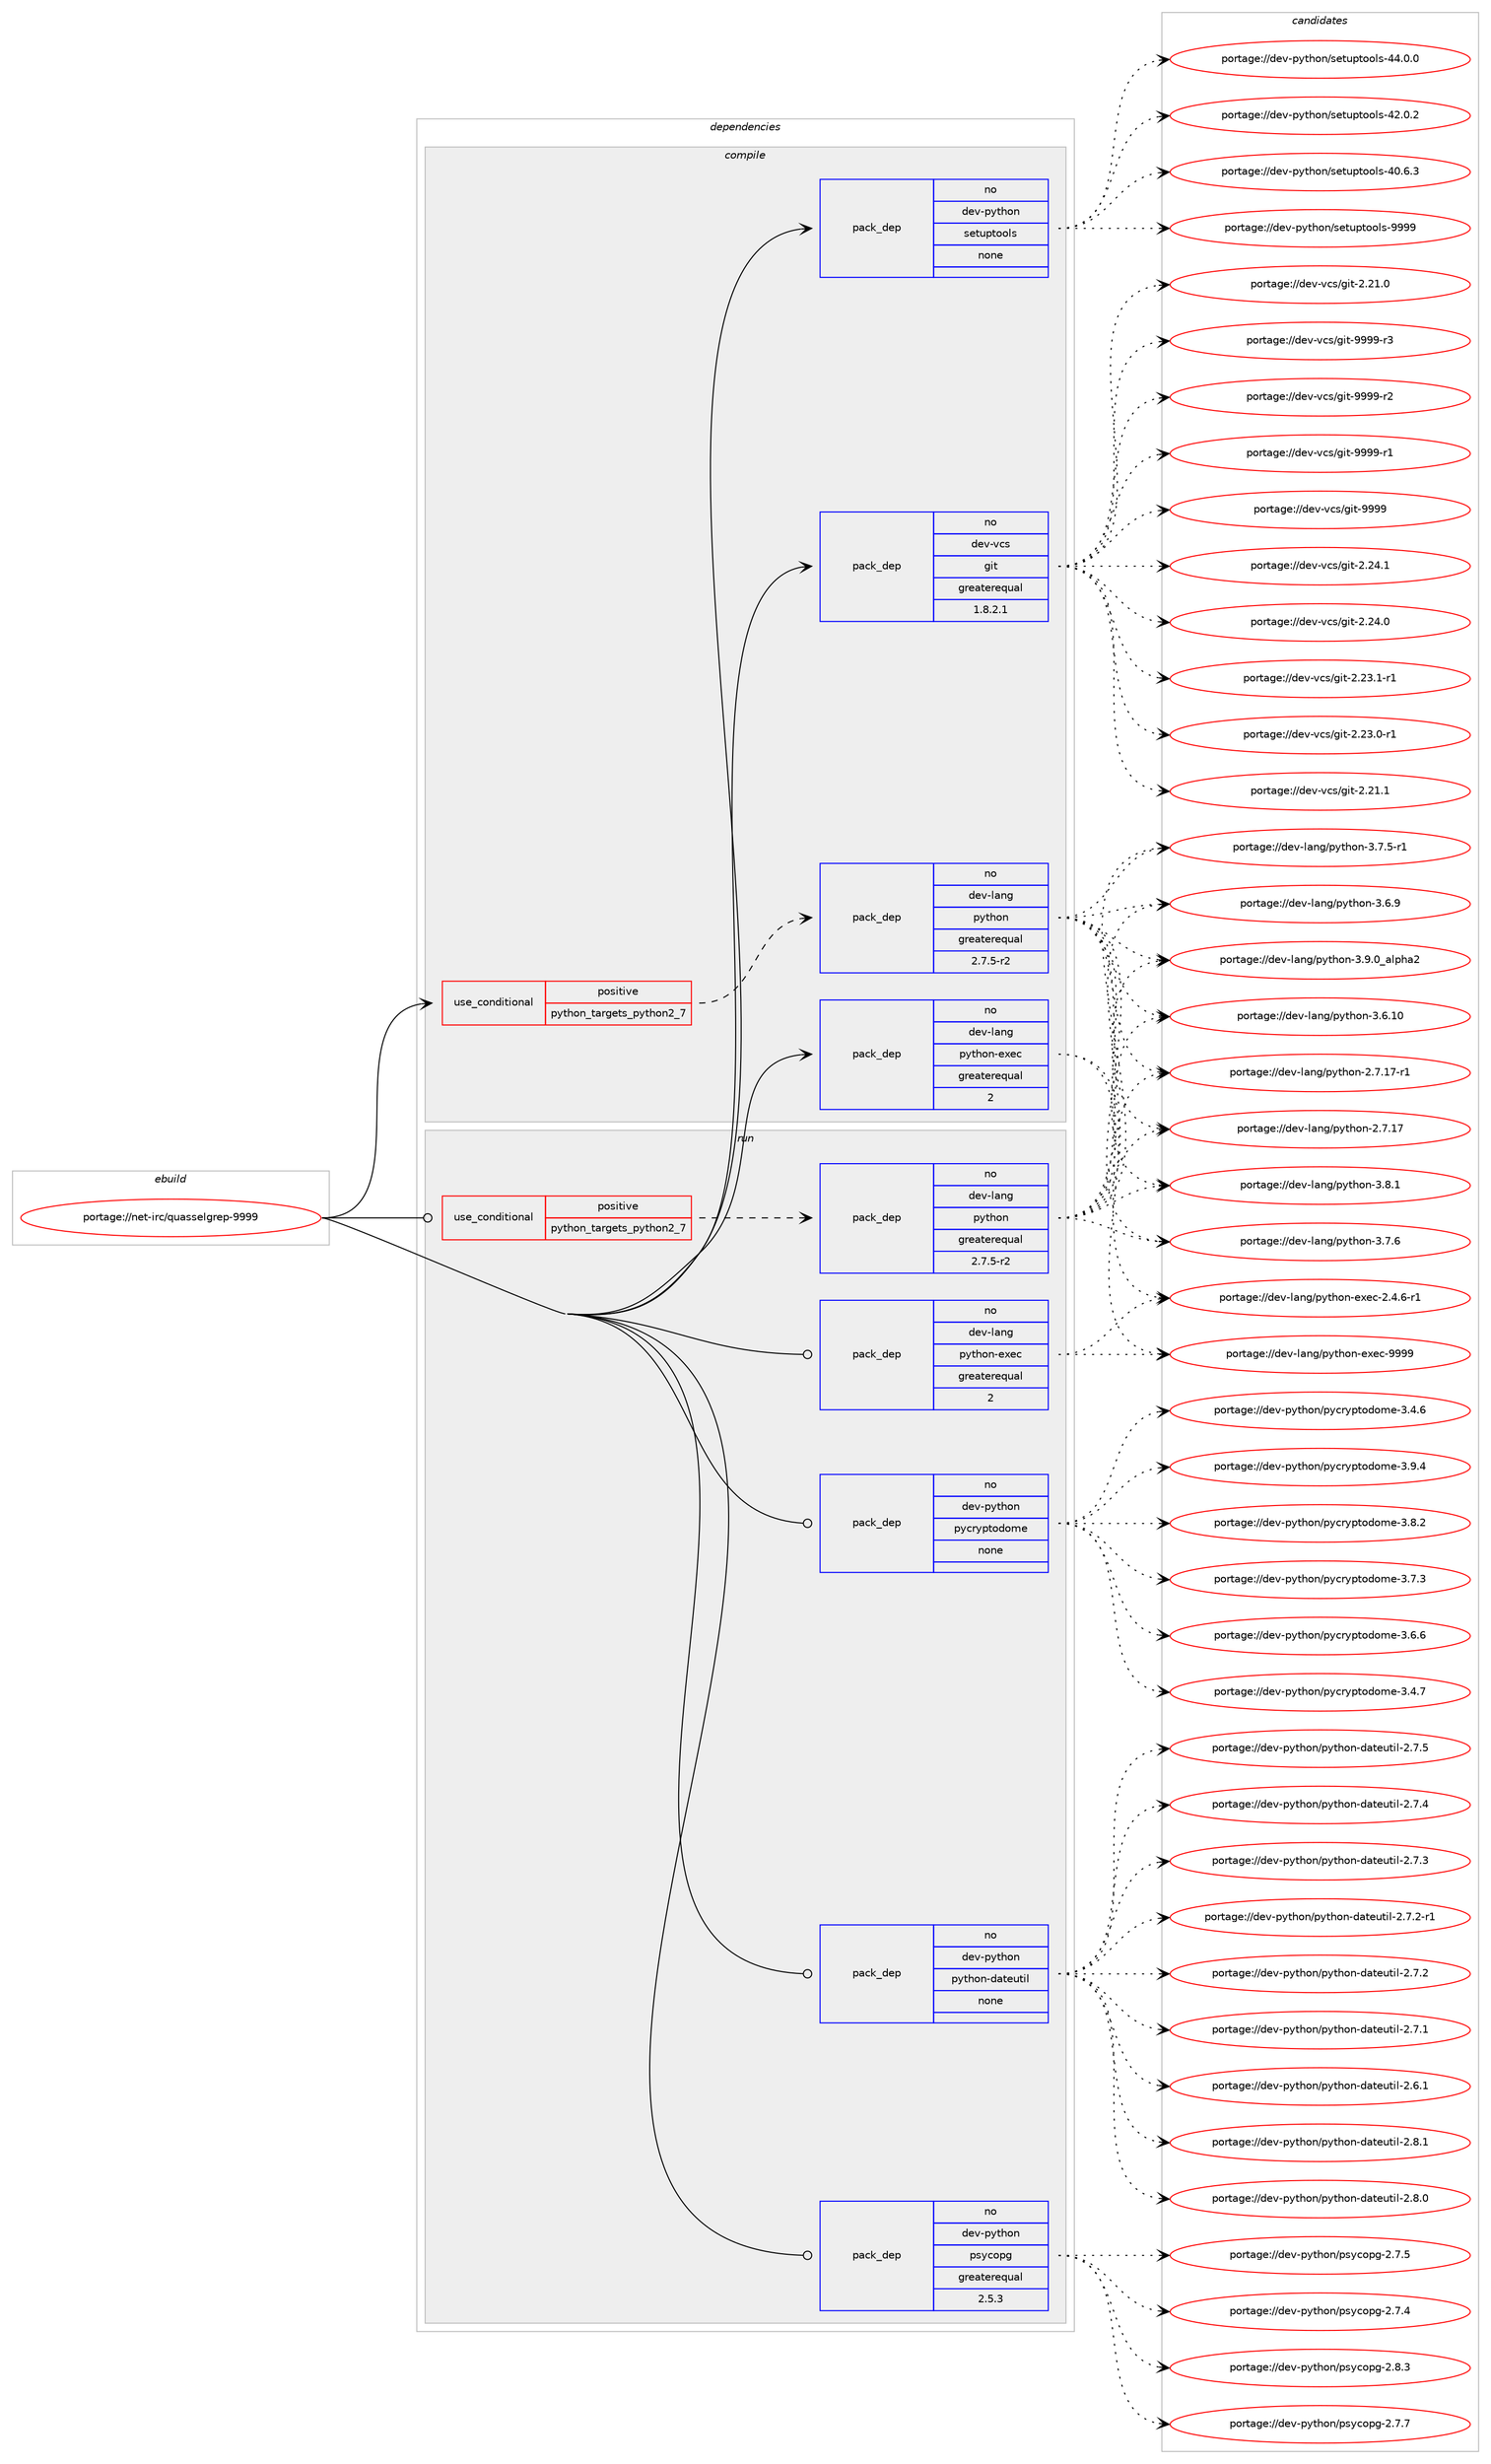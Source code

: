 digraph prolog {

# *************
# Graph options
# *************

newrank=true;
concentrate=true;
compound=true;
graph [rankdir=LR,fontname=Helvetica,fontsize=10,ranksep=1.5];#, ranksep=2.5, nodesep=0.2];
edge  [arrowhead=vee];
node  [fontname=Helvetica,fontsize=10];

# **********
# The ebuild
# **********

subgraph cluster_leftcol {
color=gray;
rank=same;
label=<<i>ebuild</i>>;
id [label="portage://net-irc/quasselgrep-9999", color=red, width=4, href="../net-irc/quasselgrep-9999.svg"];
}

# ****************
# The dependencies
# ****************

subgraph cluster_midcol {
color=gray;
label=<<i>dependencies</i>>;
subgraph cluster_compile {
fillcolor="#eeeeee";
style=filled;
label=<<i>compile</i>>;
subgraph cond31244 {
dependency150422 [label=<<TABLE BORDER="0" CELLBORDER="1" CELLSPACING="0" CELLPADDING="4"><TR><TD ROWSPAN="3" CELLPADDING="10">use_conditional</TD></TR><TR><TD>positive</TD></TR><TR><TD>python_targets_python2_7</TD></TR></TABLE>>, shape=none, color=red];
subgraph pack116731 {
dependency150423 [label=<<TABLE BORDER="0" CELLBORDER="1" CELLSPACING="0" CELLPADDING="4" WIDTH="220"><TR><TD ROWSPAN="6" CELLPADDING="30">pack_dep</TD></TR><TR><TD WIDTH="110">no</TD></TR><TR><TD>dev-lang</TD></TR><TR><TD>python</TD></TR><TR><TD>greaterequal</TD></TR><TR><TD>2.7.5-r2</TD></TR></TABLE>>, shape=none, color=blue];
}
dependency150422:e -> dependency150423:w [weight=20,style="dashed",arrowhead="vee"];
}
id:e -> dependency150422:w [weight=20,style="solid",arrowhead="vee"];
subgraph pack116732 {
dependency150424 [label=<<TABLE BORDER="0" CELLBORDER="1" CELLSPACING="0" CELLPADDING="4" WIDTH="220"><TR><TD ROWSPAN="6" CELLPADDING="30">pack_dep</TD></TR><TR><TD WIDTH="110">no</TD></TR><TR><TD>dev-lang</TD></TR><TR><TD>python-exec</TD></TR><TR><TD>greaterequal</TD></TR><TR><TD>2</TD></TR></TABLE>>, shape=none, color=blue];
}
id:e -> dependency150424:w [weight=20,style="solid",arrowhead="vee"];
subgraph pack116733 {
dependency150425 [label=<<TABLE BORDER="0" CELLBORDER="1" CELLSPACING="0" CELLPADDING="4" WIDTH="220"><TR><TD ROWSPAN="6" CELLPADDING="30">pack_dep</TD></TR><TR><TD WIDTH="110">no</TD></TR><TR><TD>dev-python</TD></TR><TR><TD>setuptools</TD></TR><TR><TD>none</TD></TR><TR><TD></TD></TR></TABLE>>, shape=none, color=blue];
}
id:e -> dependency150425:w [weight=20,style="solid",arrowhead="vee"];
subgraph pack116734 {
dependency150426 [label=<<TABLE BORDER="0" CELLBORDER="1" CELLSPACING="0" CELLPADDING="4" WIDTH="220"><TR><TD ROWSPAN="6" CELLPADDING="30">pack_dep</TD></TR><TR><TD WIDTH="110">no</TD></TR><TR><TD>dev-vcs</TD></TR><TR><TD>git</TD></TR><TR><TD>greaterequal</TD></TR><TR><TD>1.8.2.1</TD></TR></TABLE>>, shape=none, color=blue];
}
id:e -> dependency150426:w [weight=20,style="solid",arrowhead="vee"];
}
subgraph cluster_compileandrun {
fillcolor="#eeeeee";
style=filled;
label=<<i>compile and run</i>>;
}
subgraph cluster_run {
fillcolor="#eeeeee";
style=filled;
label=<<i>run</i>>;
subgraph cond31245 {
dependency150427 [label=<<TABLE BORDER="0" CELLBORDER="1" CELLSPACING="0" CELLPADDING="4"><TR><TD ROWSPAN="3" CELLPADDING="10">use_conditional</TD></TR><TR><TD>positive</TD></TR><TR><TD>python_targets_python2_7</TD></TR></TABLE>>, shape=none, color=red];
subgraph pack116735 {
dependency150428 [label=<<TABLE BORDER="0" CELLBORDER="1" CELLSPACING="0" CELLPADDING="4" WIDTH="220"><TR><TD ROWSPAN="6" CELLPADDING="30">pack_dep</TD></TR><TR><TD WIDTH="110">no</TD></TR><TR><TD>dev-lang</TD></TR><TR><TD>python</TD></TR><TR><TD>greaterequal</TD></TR><TR><TD>2.7.5-r2</TD></TR></TABLE>>, shape=none, color=blue];
}
dependency150427:e -> dependency150428:w [weight=20,style="dashed",arrowhead="vee"];
}
id:e -> dependency150427:w [weight=20,style="solid",arrowhead="odot"];
subgraph pack116736 {
dependency150429 [label=<<TABLE BORDER="0" CELLBORDER="1" CELLSPACING="0" CELLPADDING="4" WIDTH="220"><TR><TD ROWSPAN="6" CELLPADDING="30">pack_dep</TD></TR><TR><TD WIDTH="110">no</TD></TR><TR><TD>dev-lang</TD></TR><TR><TD>python-exec</TD></TR><TR><TD>greaterequal</TD></TR><TR><TD>2</TD></TR></TABLE>>, shape=none, color=blue];
}
id:e -> dependency150429:w [weight=20,style="solid",arrowhead="odot"];
subgraph pack116737 {
dependency150430 [label=<<TABLE BORDER="0" CELLBORDER="1" CELLSPACING="0" CELLPADDING="4" WIDTH="220"><TR><TD ROWSPAN="6" CELLPADDING="30">pack_dep</TD></TR><TR><TD WIDTH="110">no</TD></TR><TR><TD>dev-python</TD></TR><TR><TD>psycopg</TD></TR><TR><TD>greaterequal</TD></TR><TR><TD>2.5.3</TD></TR></TABLE>>, shape=none, color=blue];
}
id:e -> dependency150430:w [weight=20,style="solid",arrowhead="odot"];
subgraph pack116738 {
dependency150431 [label=<<TABLE BORDER="0" CELLBORDER="1" CELLSPACING="0" CELLPADDING="4" WIDTH="220"><TR><TD ROWSPAN="6" CELLPADDING="30">pack_dep</TD></TR><TR><TD WIDTH="110">no</TD></TR><TR><TD>dev-python</TD></TR><TR><TD>pycryptodome</TD></TR><TR><TD>none</TD></TR><TR><TD></TD></TR></TABLE>>, shape=none, color=blue];
}
id:e -> dependency150431:w [weight=20,style="solid",arrowhead="odot"];
subgraph pack116739 {
dependency150432 [label=<<TABLE BORDER="0" CELLBORDER="1" CELLSPACING="0" CELLPADDING="4" WIDTH="220"><TR><TD ROWSPAN="6" CELLPADDING="30">pack_dep</TD></TR><TR><TD WIDTH="110">no</TD></TR><TR><TD>dev-python</TD></TR><TR><TD>python-dateutil</TD></TR><TR><TD>none</TD></TR><TR><TD></TD></TR></TABLE>>, shape=none, color=blue];
}
id:e -> dependency150432:w [weight=20,style="solid",arrowhead="odot"];
}
}

# **************
# The candidates
# **************

subgraph cluster_choices {
rank=same;
color=gray;
label=<<i>candidates</i>>;

subgraph choice116731 {
color=black;
nodesep=1;
choice10010111845108971101034711212111610411111045514657464895971081121049750 [label="portage://dev-lang/python-3.9.0_alpha2", color=red, width=4,href="../dev-lang/python-3.9.0_alpha2.svg"];
choice100101118451089711010347112121116104111110455146564649 [label="portage://dev-lang/python-3.8.1", color=red, width=4,href="../dev-lang/python-3.8.1.svg"];
choice100101118451089711010347112121116104111110455146554654 [label="portage://dev-lang/python-3.7.6", color=red, width=4,href="../dev-lang/python-3.7.6.svg"];
choice1001011184510897110103471121211161041111104551465546534511449 [label="portage://dev-lang/python-3.7.5-r1", color=red, width=4,href="../dev-lang/python-3.7.5-r1.svg"];
choice100101118451089711010347112121116104111110455146544657 [label="portage://dev-lang/python-3.6.9", color=red, width=4,href="../dev-lang/python-3.6.9.svg"];
choice10010111845108971101034711212111610411111045514654464948 [label="portage://dev-lang/python-3.6.10", color=red, width=4,href="../dev-lang/python-3.6.10.svg"];
choice100101118451089711010347112121116104111110455046554649554511449 [label="portage://dev-lang/python-2.7.17-r1", color=red, width=4,href="../dev-lang/python-2.7.17-r1.svg"];
choice10010111845108971101034711212111610411111045504655464955 [label="portage://dev-lang/python-2.7.17", color=red, width=4,href="../dev-lang/python-2.7.17.svg"];
dependency150423:e -> choice10010111845108971101034711212111610411111045514657464895971081121049750:w [style=dotted,weight="100"];
dependency150423:e -> choice100101118451089711010347112121116104111110455146564649:w [style=dotted,weight="100"];
dependency150423:e -> choice100101118451089711010347112121116104111110455146554654:w [style=dotted,weight="100"];
dependency150423:e -> choice1001011184510897110103471121211161041111104551465546534511449:w [style=dotted,weight="100"];
dependency150423:e -> choice100101118451089711010347112121116104111110455146544657:w [style=dotted,weight="100"];
dependency150423:e -> choice10010111845108971101034711212111610411111045514654464948:w [style=dotted,weight="100"];
dependency150423:e -> choice100101118451089711010347112121116104111110455046554649554511449:w [style=dotted,weight="100"];
dependency150423:e -> choice10010111845108971101034711212111610411111045504655464955:w [style=dotted,weight="100"];
}
subgraph choice116732 {
color=black;
nodesep=1;
choice10010111845108971101034711212111610411111045101120101994557575757 [label="portage://dev-lang/python-exec-9999", color=red, width=4,href="../dev-lang/python-exec-9999.svg"];
choice10010111845108971101034711212111610411111045101120101994550465246544511449 [label="portage://dev-lang/python-exec-2.4.6-r1", color=red, width=4,href="../dev-lang/python-exec-2.4.6-r1.svg"];
dependency150424:e -> choice10010111845108971101034711212111610411111045101120101994557575757:w [style=dotted,weight="100"];
dependency150424:e -> choice10010111845108971101034711212111610411111045101120101994550465246544511449:w [style=dotted,weight="100"];
}
subgraph choice116733 {
color=black;
nodesep=1;
choice10010111845112121116104111110471151011161171121161111111081154557575757 [label="portage://dev-python/setuptools-9999", color=red, width=4,href="../dev-python/setuptools-9999.svg"];
choice100101118451121211161041111104711510111611711211611111110811545525246484648 [label="portage://dev-python/setuptools-44.0.0", color=red, width=4,href="../dev-python/setuptools-44.0.0.svg"];
choice100101118451121211161041111104711510111611711211611111110811545525046484650 [label="portage://dev-python/setuptools-42.0.2", color=red, width=4,href="../dev-python/setuptools-42.0.2.svg"];
choice100101118451121211161041111104711510111611711211611111110811545524846544651 [label="portage://dev-python/setuptools-40.6.3", color=red, width=4,href="../dev-python/setuptools-40.6.3.svg"];
dependency150425:e -> choice10010111845112121116104111110471151011161171121161111111081154557575757:w [style=dotted,weight="100"];
dependency150425:e -> choice100101118451121211161041111104711510111611711211611111110811545525246484648:w [style=dotted,weight="100"];
dependency150425:e -> choice100101118451121211161041111104711510111611711211611111110811545525046484650:w [style=dotted,weight="100"];
dependency150425:e -> choice100101118451121211161041111104711510111611711211611111110811545524846544651:w [style=dotted,weight="100"];
}
subgraph choice116734 {
color=black;
nodesep=1;
choice10010111845118991154710310511645575757574511451 [label="portage://dev-vcs/git-9999-r3", color=red, width=4,href="../dev-vcs/git-9999-r3.svg"];
choice10010111845118991154710310511645575757574511450 [label="portage://dev-vcs/git-9999-r2", color=red, width=4,href="../dev-vcs/git-9999-r2.svg"];
choice10010111845118991154710310511645575757574511449 [label="portage://dev-vcs/git-9999-r1", color=red, width=4,href="../dev-vcs/git-9999-r1.svg"];
choice1001011184511899115471031051164557575757 [label="portage://dev-vcs/git-9999", color=red, width=4,href="../dev-vcs/git-9999.svg"];
choice10010111845118991154710310511645504650524649 [label="portage://dev-vcs/git-2.24.1", color=red, width=4,href="../dev-vcs/git-2.24.1.svg"];
choice10010111845118991154710310511645504650524648 [label="portage://dev-vcs/git-2.24.0", color=red, width=4,href="../dev-vcs/git-2.24.0.svg"];
choice100101118451189911547103105116455046505146494511449 [label="portage://dev-vcs/git-2.23.1-r1", color=red, width=4,href="../dev-vcs/git-2.23.1-r1.svg"];
choice100101118451189911547103105116455046505146484511449 [label="portage://dev-vcs/git-2.23.0-r1", color=red, width=4,href="../dev-vcs/git-2.23.0-r1.svg"];
choice10010111845118991154710310511645504650494649 [label="portage://dev-vcs/git-2.21.1", color=red, width=4,href="../dev-vcs/git-2.21.1.svg"];
choice10010111845118991154710310511645504650494648 [label="portage://dev-vcs/git-2.21.0", color=red, width=4,href="../dev-vcs/git-2.21.0.svg"];
dependency150426:e -> choice10010111845118991154710310511645575757574511451:w [style=dotted,weight="100"];
dependency150426:e -> choice10010111845118991154710310511645575757574511450:w [style=dotted,weight="100"];
dependency150426:e -> choice10010111845118991154710310511645575757574511449:w [style=dotted,weight="100"];
dependency150426:e -> choice1001011184511899115471031051164557575757:w [style=dotted,weight="100"];
dependency150426:e -> choice10010111845118991154710310511645504650524649:w [style=dotted,weight="100"];
dependency150426:e -> choice10010111845118991154710310511645504650524648:w [style=dotted,weight="100"];
dependency150426:e -> choice100101118451189911547103105116455046505146494511449:w [style=dotted,weight="100"];
dependency150426:e -> choice100101118451189911547103105116455046505146484511449:w [style=dotted,weight="100"];
dependency150426:e -> choice10010111845118991154710310511645504650494649:w [style=dotted,weight="100"];
dependency150426:e -> choice10010111845118991154710310511645504650494648:w [style=dotted,weight="100"];
}
subgraph choice116735 {
color=black;
nodesep=1;
choice10010111845108971101034711212111610411111045514657464895971081121049750 [label="portage://dev-lang/python-3.9.0_alpha2", color=red, width=4,href="../dev-lang/python-3.9.0_alpha2.svg"];
choice100101118451089711010347112121116104111110455146564649 [label="portage://dev-lang/python-3.8.1", color=red, width=4,href="../dev-lang/python-3.8.1.svg"];
choice100101118451089711010347112121116104111110455146554654 [label="portage://dev-lang/python-3.7.6", color=red, width=4,href="../dev-lang/python-3.7.6.svg"];
choice1001011184510897110103471121211161041111104551465546534511449 [label="portage://dev-lang/python-3.7.5-r1", color=red, width=4,href="../dev-lang/python-3.7.5-r1.svg"];
choice100101118451089711010347112121116104111110455146544657 [label="portage://dev-lang/python-3.6.9", color=red, width=4,href="../dev-lang/python-3.6.9.svg"];
choice10010111845108971101034711212111610411111045514654464948 [label="portage://dev-lang/python-3.6.10", color=red, width=4,href="../dev-lang/python-3.6.10.svg"];
choice100101118451089711010347112121116104111110455046554649554511449 [label="portage://dev-lang/python-2.7.17-r1", color=red, width=4,href="../dev-lang/python-2.7.17-r1.svg"];
choice10010111845108971101034711212111610411111045504655464955 [label="portage://dev-lang/python-2.7.17", color=red, width=4,href="../dev-lang/python-2.7.17.svg"];
dependency150428:e -> choice10010111845108971101034711212111610411111045514657464895971081121049750:w [style=dotted,weight="100"];
dependency150428:e -> choice100101118451089711010347112121116104111110455146564649:w [style=dotted,weight="100"];
dependency150428:e -> choice100101118451089711010347112121116104111110455146554654:w [style=dotted,weight="100"];
dependency150428:e -> choice1001011184510897110103471121211161041111104551465546534511449:w [style=dotted,weight="100"];
dependency150428:e -> choice100101118451089711010347112121116104111110455146544657:w [style=dotted,weight="100"];
dependency150428:e -> choice10010111845108971101034711212111610411111045514654464948:w [style=dotted,weight="100"];
dependency150428:e -> choice100101118451089711010347112121116104111110455046554649554511449:w [style=dotted,weight="100"];
dependency150428:e -> choice10010111845108971101034711212111610411111045504655464955:w [style=dotted,weight="100"];
}
subgraph choice116736 {
color=black;
nodesep=1;
choice10010111845108971101034711212111610411111045101120101994557575757 [label="portage://dev-lang/python-exec-9999", color=red, width=4,href="../dev-lang/python-exec-9999.svg"];
choice10010111845108971101034711212111610411111045101120101994550465246544511449 [label="portage://dev-lang/python-exec-2.4.6-r1", color=red, width=4,href="../dev-lang/python-exec-2.4.6-r1.svg"];
dependency150429:e -> choice10010111845108971101034711212111610411111045101120101994557575757:w [style=dotted,weight="100"];
dependency150429:e -> choice10010111845108971101034711212111610411111045101120101994550465246544511449:w [style=dotted,weight="100"];
}
subgraph choice116737 {
color=black;
nodesep=1;
choice100101118451121211161041111104711211512199111112103455046564651 [label="portage://dev-python/psycopg-2.8.3", color=red, width=4,href="../dev-python/psycopg-2.8.3.svg"];
choice100101118451121211161041111104711211512199111112103455046554655 [label="portage://dev-python/psycopg-2.7.7", color=red, width=4,href="../dev-python/psycopg-2.7.7.svg"];
choice100101118451121211161041111104711211512199111112103455046554653 [label="portage://dev-python/psycopg-2.7.5", color=red, width=4,href="../dev-python/psycopg-2.7.5.svg"];
choice100101118451121211161041111104711211512199111112103455046554652 [label="portage://dev-python/psycopg-2.7.4", color=red, width=4,href="../dev-python/psycopg-2.7.4.svg"];
dependency150430:e -> choice100101118451121211161041111104711211512199111112103455046564651:w [style=dotted,weight="100"];
dependency150430:e -> choice100101118451121211161041111104711211512199111112103455046554655:w [style=dotted,weight="100"];
dependency150430:e -> choice100101118451121211161041111104711211512199111112103455046554653:w [style=dotted,weight="100"];
dependency150430:e -> choice100101118451121211161041111104711211512199111112103455046554652:w [style=dotted,weight="100"];
}
subgraph choice116738 {
color=black;
nodesep=1;
choice100101118451121211161041111104711212199114121112116111100111109101455146574652 [label="portage://dev-python/pycryptodome-3.9.4", color=red, width=4,href="../dev-python/pycryptodome-3.9.4.svg"];
choice100101118451121211161041111104711212199114121112116111100111109101455146564650 [label="portage://dev-python/pycryptodome-3.8.2", color=red, width=4,href="../dev-python/pycryptodome-3.8.2.svg"];
choice100101118451121211161041111104711212199114121112116111100111109101455146554651 [label="portage://dev-python/pycryptodome-3.7.3", color=red, width=4,href="../dev-python/pycryptodome-3.7.3.svg"];
choice100101118451121211161041111104711212199114121112116111100111109101455146544654 [label="portage://dev-python/pycryptodome-3.6.6", color=red, width=4,href="../dev-python/pycryptodome-3.6.6.svg"];
choice100101118451121211161041111104711212199114121112116111100111109101455146524655 [label="portage://dev-python/pycryptodome-3.4.7", color=red, width=4,href="../dev-python/pycryptodome-3.4.7.svg"];
choice100101118451121211161041111104711212199114121112116111100111109101455146524654 [label="portage://dev-python/pycryptodome-3.4.6", color=red, width=4,href="../dev-python/pycryptodome-3.4.6.svg"];
dependency150431:e -> choice100101118451121211161041111104711212199114121112116111100111109101455146574652:w [style=dotted,weight="100"];
dependency150431:e -> choice100101118451121211161041111104711212199114121112116111100111109101455146564650:w [style=dotted,weight="100"];
dependency150431:e -> choice100101118451121211161041111104711212199114121112116111100111109101455146554651:w [style=dotted,weight="100"];
dependency150431:e -> choice100101118451121211161041111104711212199114121112116111100111109101455146544654:w [style=dotted,weight="100"];
dependency150431:e -> choice100101118451121211161041111104711212199114121112116111100111109101455146524655:w [style=dotted,weight="100"];
dependency150431:e -> choice100101118451121211161041111104711212199114121112116111100111109101455146524654:w [style=dotted,weight="100"];
}
subgraph choice116739 {
color=black;
nodesep=1;
choice10010111845112121116104111110471121211161041111104510097116101117116105108455046564649 [label="portage://dev-python/python-dateutil-2.8.1", color=red, width=4,href="../dev-python/python-dateutil-2.8.1.svg"];
choice10010111845112121116104111110471121211161041111104510097116101117116105108455046564648 [label="portage://dev-python/python-dateutil-2.8.0", color=red, width=4,href="../dev-python/python-dateutil-2.8.0.svg"];
choice10010111845112121116104111110471121211161041111104510097116101117116105108455046554653 [label="portage://dev-python/python-dateutil-2.7.5", color=red, width=4,href="../dev-python/python-dateutil-2.7.5.svg"];
choice10010111845112121116104111110471121211161041111104510097116101117116105108455046554652 [label="portage://dev-python/python-dateutil-2.7.4", color=red, width=4,href="../dev-python/python-dateutil-2.7.4.svg"];
choice10010111845112121116104111110471121211161041111104510097116101117116105108455046554651 [label="portage://dev-python/python-dateutil-2.7.3", color=red, width=4,href="../dev-python/python-dateutil-2.7.3.svg"];
choice100101118451121211161041111104711212111610411111045100971161011171161051084550465546504511449 [label="portage://dev-python/python-dateutil-2.7.2-r1", color=red, width=4,href="../dev-python/python-dateutil-2.7.2-r1.svg"];
choice10010111845112121116104111110471121211161041111104510097116101117116105108455046554650 [label="portage://dev-python/python-dateutil-2.7.2", color=red, width=4,href="../dev-python/python-dateutil-2.7.2.svg"];
choice10010111845112121116104111110471121211161041111104510097116101117116105108455046554649 [label="portage://dev-python/python-dateutil-2.7.1", color=red, width=4,href="../dev-python/python-dateutil-2.7.1.svg"];
choice10010111845112121116104111110471121211161041111104510097116101117116105108455046544649 [label="portage://dev-python/python-dateutil-2.6.1", color=red, width=4,href="../dev-python/python-dateutil-2.6.1.svg"];
dependency150432:e -> choice10010111845112121116104111110471121211161041111104510097116101117116105108455046564649:w [style=dotted,weight="100"];
dependency150432:e -> choice10010111845112121116104111110471121211161041111104510097116101117116105108455046564648:w [style=dotted,weight="100"];
dependency150432:e -> choice10010111845112121116104111110471121211161041111104510097116101117116105108455046554653:w [style=dotted,weight="100"];
dependency150432:e -> choice10010111845112121116104111110471121211161041111104510097116101117116105108455046554652:w [style=dotted,weight="100"];
dependency150432:e -> choice10010111845112121116104111110471121211161041111104510097116101117116105108455046554651:w [style=dotted,weight="100"];
dependency150432:e -> choice100101118451121211161041111104711212111610411111045100971161011171161051084550465546504511449:w [style=dotted,weight="100"];
dependency150432:e -> choice10010111845112121116104111110471121211161041111104510097116101117116105108455046554650:w [style=dotted,weight="100"];
dependency150432:e -> choice10010111845112121116104111110471121211161041111104510097116101117116105108455046554649:w [style=dotted,weight="100"];
dependency150432:e -> choice10010111845112121116104111110471121211161041111104510097116101117116105108455046544649:w [style=dotted,weight="100"];
}
}

}
